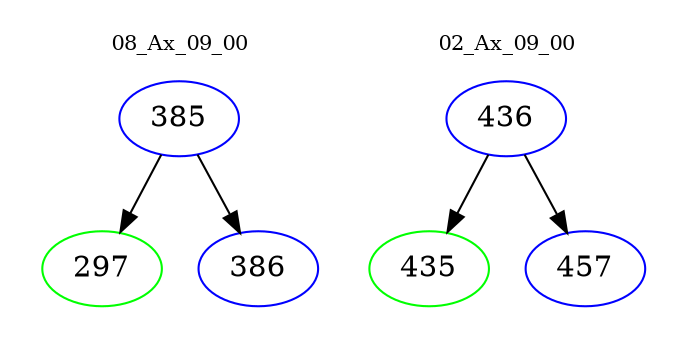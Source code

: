 digraph{
subgraph cluster_0 {
color = white
label = "08_Ax_09_00";
fontsize=10;
T0_385 [label="385", color="blue"]
T0_385 -> T0_297 [color="black"]
T0_297 [label="297", color="green"]
T0_385 -> T0_386 [color="black"]
T0_386 [label="386", color="blue"]
}
subgraph cluster_1 {
color = white
label = "02_Ax_09_00";
fontsize=10;
T1_436 [label="436", color="blue"]
T1_436 -> T1_435 [color="black"]
T1_435 [label="435", color="green"]
T1_436 -> T1_457 [color="black"]
T1_457 [label="457", color="blue"]
}
}
